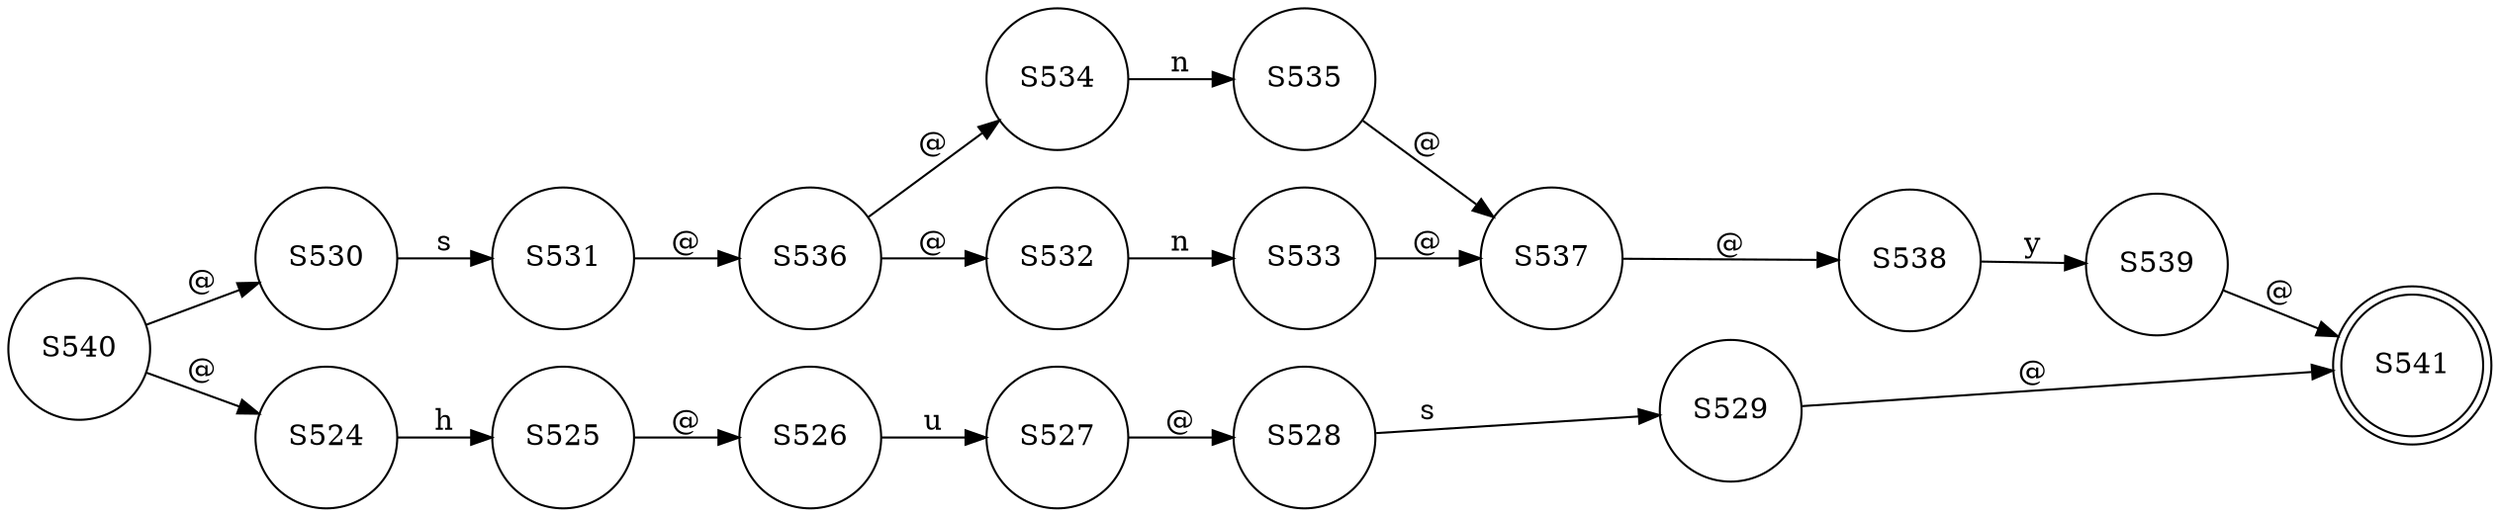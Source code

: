 // NFA graph
digraph {
	graph [rankdir=LR]
	S530 [label=S530 shape=circle]
	S530 -> S531 [label=s]
	S531 [label=S531 shape=circle]
	S531 -> S536 [label="@"]
	S534 [label=S534 shape=circle]
	S534 -> S535 [label=n]
	S535 [label=S535 shape=circle]
	S535 -> S537 [label="@"]
	S532 [label=S532 shape=circle]
	S532 -> S533 [label=n]
	S533 [label=S533 shape=circle]
	S533 -> S537 [label="@"]
	S536 [label=S536 shape=circle]
	S536 -> S534 [label="@"]
	S536 -> S532 [label="@"]
	S537 [label=S537 shape=circle]
	S537 -> S538 [label="@"]
	S538 [label=S538 shape=circle]
	S538 -> S539 [label=y]
	S539 [label=S539 shape=circle]
	S539 -> S541 [label="@"]
	S524 [label=S524 shape=circle]
	S524 -> S525 [label=h]
	S525 [label=S525 shape=circle]
	S525 -> S526 [label="@"]
	S526 [label=S526 shape=circle]
	S526 -> S527 [label=u]
	S527 [label=S527 shape=circle]
	S527 -> S528 [label="@"]
	S528 [label=S528 shape=circle]
	S528 -> S529 [label=s]
	S529 [label=S529 shape=circle]
	S529 -> S541 [label="@"]
	S540 [label=S540 shape=circle]
	S540 -> S530 [label="@"]
	S540 -> S524 [label="@"]
	S541 [label=S541 shape=doublecircle]
}
